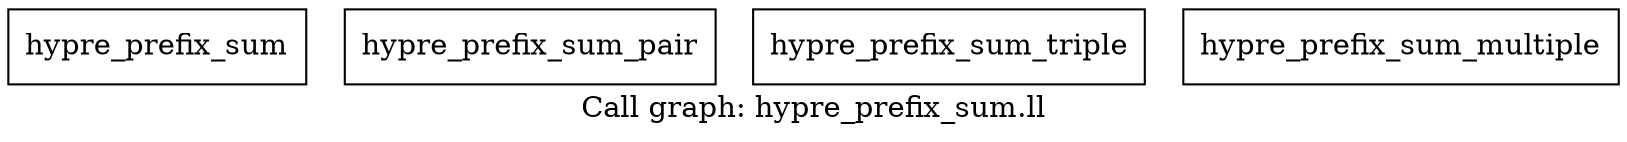 digraph "Call graph: hypre_prefix_sum.ll" {
	label="Call graph: hypre_prefix_sum.ll";

	Node0x55dc2fe8dd60 [shape=record,label="{hypre_prefix_sum}"];
	Node0x55dc2fe8de10 [shape=record,label="{hypre_prefix_sum_pair}"];
	Node0x55dc2fe8de90 [shape=record,label="{hypre_prefix_sum_triple}"];
	Node0x55dc2fe8df10 [shape=record,label="{hypre_prefix_sum_multiple}"];
}
